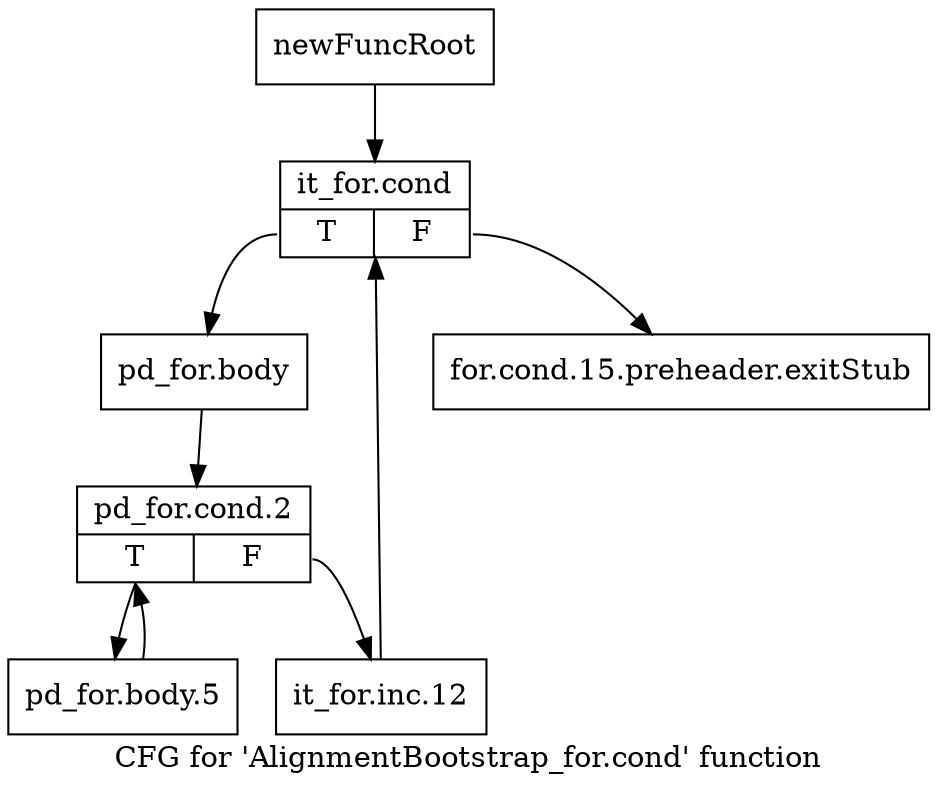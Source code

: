 digraph "CFG for 'AlignmentBootstrap_for.cond' function" {
	label="CFG for 'AlignmentBootstrap_for.cond' function";

	Node0x34299d0 [shape=record,label="{newFuncRoot}"];
	Node0x34299d0 -> Node0x3429a70;
	Node0x3429a20 [shape=record,label="{for.cond.15.preheader.exitStub}"];
	Node0x3429a70 [shape=record,label="{it_for.cond|{<s0>T|<s1>F}}"];
	Node0x3429a70:s0 -> Node0x3429ac0;
	Node0x3429a70:s1 -> Node0x3429a20;
	Node0x3429ac0 [shape=record,label="{pd_for.body}"];
	Node0x3429ac0 -> Node0x3429b10;
	Node0x3429b10 [shape=record,label="{pd_for.cond.2|{<s0>T|<s1>F}}"];
	Node0x3429b10:s0 -> Node0x3429bb0;
	Node0x3429b10:s1 -> Node0x3429b60;
	Node0x3429b60 [shape=record,label="{it_for.inc.12}"];
	Node0x3429b60 -> Node0x3429a70;
	Node0x3429bb0 [shape=record,label="{pd_for.body.5}"];
	Node0x3429bb0 -> Node0x3429b10;
}
